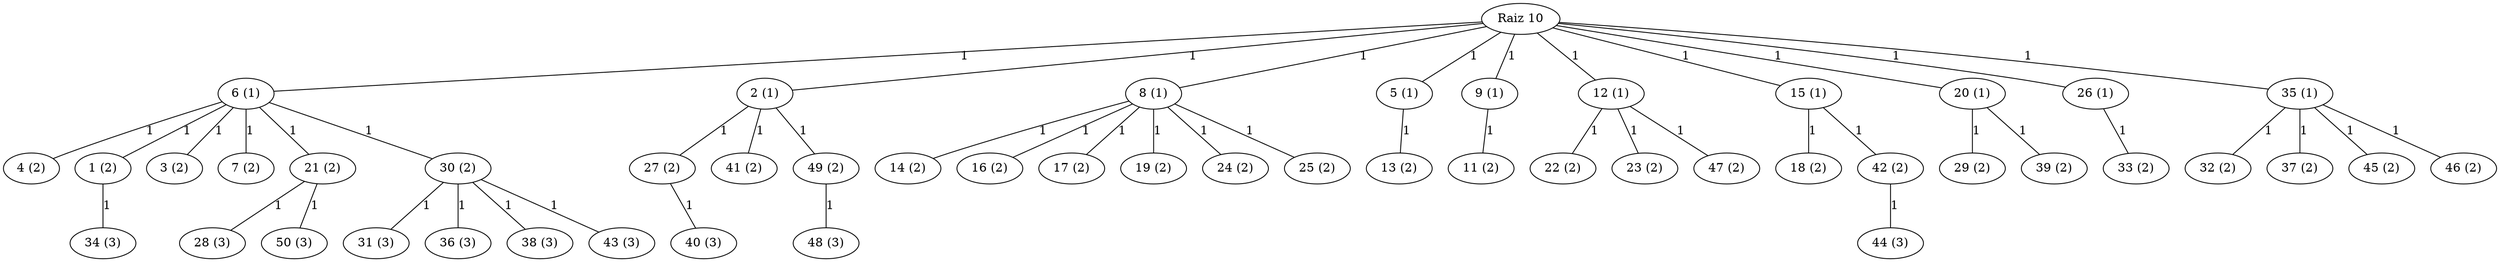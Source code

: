 graph DijkstraBarabasiAlbertInverso_50_10 {
    "10" [label="Raiz 10"];
    "6 (1)" [label="6 (1)"];
    "2 (1)" [label="2 (1)"];
    "8 (1)" [label="8 (1)"];
    "5 (1)" [label="5 (1)"];
    "9 (1)" [label="9 (1)"];
    "12 (1)" [label="12 (1)"];
    "15 (1)" [label="15 (1)"];
    "20 (1)" [label="20 (1)"];
    "26 (1)" [label="26 (1)"];
    "35 (1)" [label="35 (1)"];
    "4 (2)" [label="4 (2)"];
    "1 (2)" [label="1 (2)"];
    "3 (2)" [label="3 (2)"];
    "7 (2)" [label="7 (2)"];
    "21 (2)" [label="21 (2)"];
    "30 (2)" [label="30 (2)"];
    "27 (2)" [label="27 (2)"];
    "41 (2)" [label="41 (2)"];
    "49 (2)" [label="49 (2)"];
    "14 (2)" [label="14 (2)"];
    "16 (2)" [label="16 (2)"];
    "17 (2)" [label="17 (2)"];
    "19 (2)" [label="19 (2)"];
    "24 (2)" [label="24 (2)"];
    "25 (2)" [label="25 (2)"];
    "13 (2)" [label="13 (2)"];
    "11 (2)" [label="11 (2)"];
    "22 (2)" [label="22 (2)"];
    "23 (2)" [label="23 (2)"];
    "47 (2)" [label="47 (2)"];
    "18 (2)" [label="18 (2)"];
    "42 (2)" [label="42 (2)"];
    "29 (2)" [label="29 (2)"];
    "39 (2)" [label="39 (2)"];
    "33 (2)" [label="33 (2)"];
    "32 (2)" [label="32 (2)"];
    "37 (2)" [label="37 (2)"];
    "45 (2)" [label="45 (2)"];
    "46 (2)" [label="46 (2)"];
    "34 (3)" [label="34 (3)"];
    "28 (3)" [label="28 (3)"];
    "50 (3)" [label="50 (3)"];
    "31 (3)" [label="31 (3)"];
    "36 (3)" [label="36 (3)"];
    "38 (3)" [label="38 (3)"];
    "43 (3)" [label="43 (3)"];
    "40 (3)" [label="40 (3)"];
    "48 (3)" [label="48 (3)"];
    "44 (3)" [label="44 (3)"];
    "10" -- "6 (1)" [label="1"];
    "10" -- "2 (1)" [label="1"];
    "10" -- "8 (1)" [label="1"];
    "10" -- "5 (1)" [label="1"];
    "10" -- "9 (1)" [label="1"];
    "10" -- "12 (1)" [label="1"];
    "10" -- "15 (1)" [label="1"];
    "10" -- "20 (1)" [label="1"];
    "10" -- "26 (1)" [label="1"];
    "10" -- "35 (1)" [label="1"];
    "6 (1)" -- "4 (2)" [label="1"];
    "6 (1)" -- "1 (2)" [label="1"];
    "6 (1)" -- "3 (2)" [label="1"];
    "6 (1)" -- "7 (2)" [label="1"];
    "6 (1)" -- "21 (2)" [label="1"];
    "6 (1)" -- "30 (2)" [label="1"];
    "2 (1)" -- "27 (2)" [label="1"];
    "2 (1)" -- "41 (2)" [label="1"];
    "2 (1)" -- "49 (2)" [label="1"];
    "8 (1)" -- "14 (2)" [label="1"];
    "8 (1)" -- "16 (2)" [label="1"];
    "8 (1)" -- "17 (2)" [label="1"];
    "8 (1)" -- "19 (2)" [label="1"];
    "8 (1)" -- "24 (2)" [label="1"];
    "8 (1)" -- "25 (2)" [label="1"];
    "5 (1)" -- "13 (2)" [label="1"];
    "9 (1)" -- "11 (2)" [label="1"];
    "12 (1)" -- "22 (2)" [label="1"];
    "12 (1)" -- "23 (2)" [label="1"];
    "12 (1)" -- "47 (2)" [label="1"];
    "15 (1)" -- "18 (2)" [label="1"];
    "15 (1)" -- "42 (2)" [label="1"];
    "20 (1)" -- "29 (2)" [label="1"];
    "20 (1)" -- "39 (2)" [label="1"];
    "26 (1)" -- "33 (2)" [label="1"];
    "35 (1)" -- "32 (2)" [label="1"];
    "35 (1)" -- "37 (2)" [label="1"];
    "35 (1)" -- "45 (2)" [label="1"];
    "35 (1)" -- "46 (2)" [label="1"];
    "1 (2)" -- "34 (3)" [label="1"];
    "21 (2)" -- "28 (3)" [label="1"];
    "21 (2)" -- "50 (3)" [label="1"];
    "30 (2)" -- "31 (3)" [label="1"];
    "30 (2)" -- "36 (3)" [label="1"];
    "30 (2)" -- "38 (3)" [label="1"];
    "30 (2)" -- "43 (3)" [label="1"];
    "27 (2)" -- "40 (3)" [label="1"];
    "49 (2)" -- "48 (3)" [label="1"];
    "42 (2)" -- "44 (3)" [label="1"];
}
